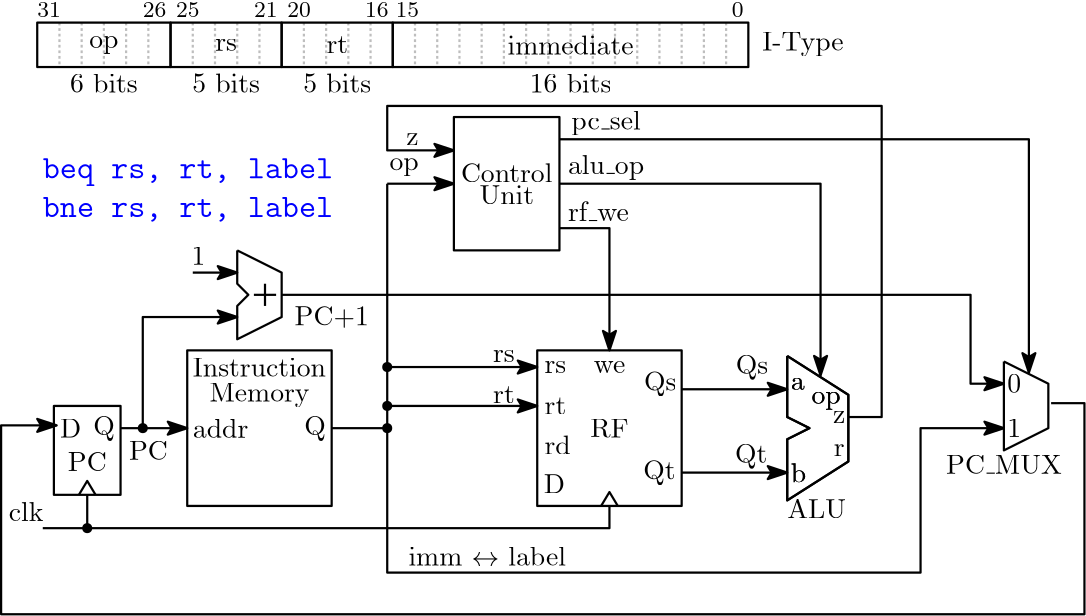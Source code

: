 <?xml version="1.0"?>
<!DOCTYPE ipe SYSTEM "ipe.dtd">
<ipe version="70206" creator="Ipe 7.2.10">
<info created="D:20190917234003" modified="D:20200423154700"/>
<ipestyle name="basic">
<symbol name="arrow/arc(spx)">
<path stroke="sym-stroke" fill="sym-stroke" pen="sym-pen">
0 0 m
-1 0.333 l
-1 -0.333 l
h
</path>
</symbol>
<symbol name="arrow/farc(spx)">
<path stroke="sym-stroke" fill="white" pen="sym-pen">
0 0 m
-1 0.333 l
-1 -0.333 l
h
</path>
</symbol>
<symbol name="arrow/ptarc(spx)">
<path stroke="sym-stroke" fill="sym-stroke" pen="sym-pen">
0 0 m
-1 0.333 l
-0.8 0 l
-1 -0.333 l
h
</path>
</symbol>
<symbol name="arrow/fptarc(spx)">
<path stroke="sym-stroke" fill="white" pen="sym-pen">
0 0 m
-1 0.333 l
-0.8 0 l
-1 -0.333 l
h
</path>
</symbol>
<symbol name="mark/circle(sx)" transformations="translations">
<path fill="sym-stroke">
0.6 0 0 0.6 0 0 e
0.4 0 0 0.4 0 0 e
</path>
</symbol>
<symbol name="mark/disk(sx)" transformations="translations">
<path fill="sym-stroke">
0.6 0 0 0.6 0 0 e
</path>
</symbol>
<symbol name="mark/fdisk(sfx)" transformations="translations">
<group>
<path fill="sym-fill">
0.5 0 0 0.5 0 0 e
</path>
<path fill="sym-stroke" fillrule="eofill">
0.6 0 0 0.6 0 0 e
0.4 0 0 0.4 0 0 e
</path>
</group>
</symbol>
<symbol name="mark/box(sx)" transformations="translations">
<path fill="sym-stroke" fillrule="eofill">
-0.6 -0.6 m
0.6 -0.6 l
0.6 0.6 l
-0.6 0.6 l
h
-0.4 -0.4 m
0.4 -0.4 l
0.4 0.4 l
-0.4 0.4 l
h
</path>
</symbol>
<symbol name="mark/square(sx)" transformations="translations">
<path fill="sym-stroke">
-0.6 -0.6 m
0.6 -0.6 l
0.6 0.6 l
-0.6 0.6 l
h
</path>
</symbol>
<symbol name="mark/fsquare(sfx)" transformations="translations">
<group>
<path fill="sym-fill">
-0.5 -0.5 m
0.5 -0.5 l
0.5 0.5 l
-0.5 0.5 l
h
</path>
<path fill="sym-stroke" fillrule="eofill">
-0.6 -0.6 m
0.6 -0.6 l
0.6 0.6 l
-0.6 0.6 l
h
-0.4 -0.4 m
0.4 -0.4 l
0.4 0.4 l
-0.4 0.4 l
h
</path>
</group>
</symbol>
<symbol name="mark/cross(sx)" transformations="translations">
<group>
<path fill="sym-stroke">
-0.43 -0.57 m
0.57 0.43 l
0.43 0.57 l
-0.57 -0.43 l
h
</path>
<path fill="sym-stroke">
-0.43 0.57 m
0.57 -0.43 l
0.43 -0.57 l
-0.57 0.43 l
h
</path>
</group>
</symbol>
<symbol name="arrow/fnormal(spx)">
<path stroke="sym-stroke" fill="white" pen="sym-pen">
0 0 m
-1 0.333 l
-1 -0.333 l
h
</path>
</symbol>
<symbol name="arrow/pointed(spx)">
<path stroke="sym-stroke" fill="sym-stroke" pen="sym-pen">
0 0 m
-1 0.333 l
-0.8 0 l
-1 -0.333 l
h
</path>
</symbol>
<symbol name="arrow/fpointed(spx)">
<path stroke="sym-stroke" fill="white" pen="sym-pen">
0 0 m
-1 0.333 l
-0.8 0 l
-1 -0.333 l
h
</path>
</symbol>
<symbol name="arrow/linear(spx)">
<path stroke="sym-stroke" pen="sym-pen">
-1 0.333 m
0 0 l
-1 -0.333 l
</path>
</symbol>
<symbol name="arrow/fdouble(spx)">
<path stroke="sym-stroke" fill="white" pen="sym-pen">
0 0 m
-1 0.333 l
-1 -0.333 l
h
-1 0 m
-2 0.333 l
-2 -0.333 l
h
</path>
</symbol>
<symbol name="arrow/double(spx)">
<path stroke="sym-stroke" fill="sym-stroke" pen="sym-pen">
0 0 m
-1 0.333 l
-1 -0.333 l
h
-1 0 m
-2 0.333 l
-2 -0.333 l
h
</path>
</symbol>
<pen name="heavier" value="0.8"/>
<pen name="fat" value="1.2"/>
<pen name="ultrafat" value="2"/>
<symbolsize name="large" value="5"/>
<symbolsize name="small" value="2"/>
<symbolsize name="tiny" value="1.1"/>
<arrowsize name="large" value="10"/>
<arrowsize name="small" value="5"/>
<arrowsize name="tiny" value="3"/>
<color name="red1" value="1 0 0"/>
<color name="red2" value="0.933 0 0"/>
<color name="red3" value="0.804 0 0"/>
<color name="red4" value="0.545 0 0"/>
<color name="green1" value="0 1 0"/>
<color name="green2" value="0 0.933 0"/>
<color name="green3" value="0 0.804 0"/>
<color name="green4" value="0 0.545 0"/>
<color name="green" value="0 1 0"/>
<color name="blue1" value="0 0 1"/>
<color name="blue2" value="0 0 0.933"/>
<color name="blue3" value="0 0 0.804"/>
<color name="blue4" value="0 0 0.545"/>
<color name="yellow" value="1 1 0"/>
<color name="orange" value="1 0.647 0"/>
<color name="gold" value="1 0.843 0"/>
<color name="purple" value="0.627 0.125 0.941"/>
<color name="gray" value="0.745"/>
<color name="brown" value="0.647 0.165 0.165"/>
<color name="navy" value="0 0 0.502"/>
<color name="pink" value="1 0.753 0.796"/>
<color name="seagreen" value="0.18 0.545 0.341"/>
<color name="turquoise" value="0.251 0.878 0.816"/>
<color name="violet" value="0.933 0.51 0.933"/>
<color name="darkblue" value="0 0 0.545"/>
<color name="darkcyan" value="0 0.545 0.545"/>
<color name="darkgray" value="0.663"/>
<color name="darkgreen" value="0 0.392 0"/>
<color name="darkmagenta" value="0.545 0 0.545"/>
<color name="darkorange" value="1 0.549 0"/>
<color name="darkred" value="0.545 0 0"/>
<color name="lightblue" value="0.678 0.847 0.902"/>
<color name="lightcyan" value="0.878 1 1"/>
<color name="lightgray" value="0.827"/>
<color name="lightgreen" value="0.565 0.933 0.565"/>
<color name="lightyellow" value="1 1 0.878"/>
<dashstyle name="dashed1" value="[1] 0"/>
<dashstyle name="dashed2" value="[2] 0"/>
<dashstyle name="dashed3" value="[4] 0"/>
<dashstyle name="dotted1" value="[1 1] 0"/>
<dashstyle name="dotted2" value="[1 2] 0"/>
<dashstyle name="dotted3" value="[1 3] 0"/>
<dashstyle name="dash dotted" value="[4 2 1 2] 0"/>
<dashstyle name="dash dot dotted" value="[4 2 1 2 1 2] 0"/>
<textsize name="large" value="\large"/>
<textsize name="small" value="\small"/>
<textsize name="tiny" value="\tiny"/>
<textsize name="Large" value="\Large"/>
<textsize name="LARGE" value="\LARGE"/>
<textsize name="huge" value="\huge"/>
<textsize name="Huge" value="\Huge"/>
<textsize name="footnote" value="\footnotesize"/>
<textstyle name="center" begin="\begin{center}" end="\end{center}"/>
<textstyle name="itemize" begin="\begin{itemize}" end="\end{itemize}"/>
<textstyle name="item" begin="\begin{itemize}\item{}" end="\end{itemize}"/>
<gridsize name="1 pts" value="1"/>
<gridsize name="2 pts" value="2"/>
<gridsize name="4 pts" value="4"/>
<gridsize name="8 pts (~3 mm)" value="8"/>
<gridsize name="16 pts (~6 mm)" value="16"/>
<gridsize name="32 pts (~12 mm)" value="32"/>
<gridsize name="10 pts (~3.5 mm)" value="10"/>
<gridsize name="20 pts (~7 mm)" value="20"/>
<gridsize name="14 pts (~5 mm)" value="14"/>
<gridsize name="28 pts (~10 mm)" value="28"/>
<gridsize name="56 pts (~20 mm)" value="56"/>
<anglesize name="90 deg" value="90"/>
<anglesize name="60 deg" value="60"/>
<anglesize name="45 deg" value="45"/>
<anglesize name="30 deg" value="30"/>
<anglesize name="22.5 deg" value="22.5"/>
<opacity name="10%" value="0.1"/>
<opacity name="30%" value="0.3"/>
<opacity name="50%" value="0.5"/>
<opacity name="75%" value="0.75"/>
<layout paper="400 234" origin="0 0" frame="400 234"/>
<tiling name="falling" angle="-60" step="4" width="1"/>
<tiling name="rising" angle="30" step="4" width="1"/>
</ipestyle>
<page>
<layer name="alpha"/>
<view layers="alpha" active="alpha"/>
<text layer="alpha" matrix="1 0 0 1 28 -50" transformations="translations" pos="56 126" stroke="black" type="label" width="19.953" height="6.918" depth="0" halign="center" valign="center">addr</text>
<text matrix="1 0 0 1 38 -52" transformations="translations" pos="80 128" stroke="black" type="label" width="7.749" height="6.815" depth="1.93" halign="center" valign="center">Q</text>
<path matrix="1 0 0 1 -110 -464" stroke="black" pen="heavier">
182 568 m
182 512 l
234 512 l
234 568 l
h
</path>
<path matrix="1 0 0 1 0 -44" stroke="black" pen="heavier">
24 128 m
24 96 l
48 96 l
48 128 l
h
</path>
<path matrix="1 0 0 1 0 28" stroke="black" pen="heavier">
33 24 m
36 29 l
39 24 l
</path>
<text matrix="1 0 0 1 14 -44" transformations="translations" pos="16 120" stroke="black" type="label" width="7.61" height="6.808" depth="0" halign="center" valign="center">D</text>
<text matrix="1 0 0 1 20 -56" transformations="translations" pos="16 120" stroke="black" type="label" width="13.975" height="6.808" depth="0" halign="center" valign="center">PC</text>
<text matrix="1 0 0 1 26 -44" transformations="translations" pos="16 120" stroke="black" type="label" width="7.749" height="6.815" depth="1.93" halign="center" valign="center">Q</text>
<text matrix="1 0 0 1 42 -28" transformations="translations" pos="56 126" stroke="black" type="label" width="47.959" height="6.808" depth="0" halign="center" valign="center">Instruction</text>
<text matrix="1 0 0 1 42 -38" transformations="translations" pos="56 126" stroke="black" type="label" width="36.004" height="6.815" depth="1.93" halign="center" valign="center">Memory</text>
<path matrix="1 0 0 1 0 28" stroke="black" pen="heavier">
124 48 m
144 48 l
</path>
<path matrix="1 0 0 1 0 -44" stroke="black" pen="heavier" arrow="pointed/normal">
48 120 m
72 120 l
</path>
<path matrix="1 0 0 1 0 -36" stroke="black" pen="heavier" arrow="pointed/normal">
56 112 m
56 152 l
90 152 l
</path>
<use matrix="1 0 0 1 0 -36" name="mark/disk(sx)" pos="56 112" size="normal" stroke="black"/>
<text matrix="1 0 0 1 108 -4" transformations="translations" pos="16 120" stroke="black" type="label" width="26.705" height="6.808" depth="0.83" halign="center" valign="center">PC+1</text>
<path matrix="0 1 -1 0 250 34" stroke="black" pen="heavier" arrow="pointed/normal">
98 176 m
98 160 l
</path>
<text matrix="1 0 0 1 60 18" transformations="translations" pos="16 120" stroke="black" type="label" width="4.981" height="6.42" depth="0" halign="center" valign="center">1</text>
<text matrix="1 0 0 1 42 -52" transformations="translations" pos="16 120" stroke="black" type="label" width="13.975" height="6.808" depth="0" halign="center" valign="center">PC</text>
<path matrix="1 0 0 1 1 1" stroke="black" pen="heavier" arrow="pointed/normal">
382 84 m
394 84 l
394 8 l
4 8 l
4 76 l
24 76 l
</path>
<text matrix="1 0 0 1 -2 -74" transformations="translations" pos="16 120" stroke="black" type="label" width="12.453" height="6.918" depth="0" halign="center" valign="center">clk</text>
<path matrix="1 0 0 1 0 16" stroke="black" pen="heavier">
36 24 m
36 36 l
</path>
<path matrix="1 0 0 1 -16 44" stroke="black" pen="heavier">
184 144 m
184 96 l
222 96 l
222 144 l
h
</path>
<text matrix="1 0 0 1 94.0505 44" transformations="translations" pos="56 126" stroke="black" type="label" width="10.516" height="4.297" depth="1.93" halign="center" valign="center">op</text>
<text matrix="1 0 0 1 130 -24" transformations="translations" pos="56 126" stroke="black" type="label" width="7.832" height="4.289" depth="0" halign="center" valign="center">rs</text>
<text matrix="1 0 0 1 130 -38" transformations="translations" pos="56 126" stroke="black" type="label" width="7.776" height="6.128" depth="0" halign="center" valign="center">rt</text>
<group matrix="1 0 0 1 0 28">
<path stroke="black" pen="heavier">
90 112 m
90 100 l
94 96 l
90 92 l
90 80 l
106 88 l
106 104 l
90 112 l
</path>
<path matrix="1 0 0 1 28 -28" stroke="black" pen="heavier">
72 128 m
72 120 l
</path>
<path matrix="1 0 0 1 26 -28" stroke="black" pen="heavier">
70 124 m
78 124 l
</path>
</group>
<use matrix="1 0 0 1 0 24" name="mark/disk(sx)" pos="36 16" size="normal" stroke="black"/>
<path matrix="1 0 0 1 0 28" stroke="black" pen="heavier" arrow="pointed/normal">
144 70 m
198 70 l
</path>
<path matrix="1 0 0 1 0 28" stroke="black" pen="heavier" arrow="pointed/normal">
144 56 m
198 56 l
</path>
<path stroke="black" pen="heavier">
144 76 m
144 164 l
</path>
<path matrix="1 0 0 1 16 -464" stroke="black" pen="heavier">
182 568 m
182 512 l
234 512 l
234 568 l
h
</path>
<text matrix="1 0 0 1 168 -50" transformations="translations" pos="56 126" stroke="black" type="label" width="13.837" height="6.808" depth="0" halign="center" valign="center">RF</text>
<text matrix="1 0 0 1 148.555 -28" transformations="translations" pos="56 126" stroke="black" type="label" width="7.832" height="4.289" depth="0" halign="center" valign="center">rs</text>
<text matrix="1 0 0 1 148.528 -42" transformations="translations" pos="56 126" stroke="black" type="label" width="7.776" height="6.128" depth="0" halign="center" valign="center">rt</text>
<text matrix="1 0 0 1 186.277 -34" transformations="translations" pos="56 126" stroke="black" type="label" width="11.678" height="6.815" depth="1.93" halign="center" valign="center">Qs</text>
<text matrix="1 0 0 1 186 -66" transformations="translations" pos="56 126" stroke="black" type="label" width="11.623" height="6.815" depth="1.93" halign="center" valign="center">Qt</text>
<text matrix="1 0 0 1 148.132 -70" transformations="translations" pos="56 126" stroke="black" type="label" width="7.61" height="6.808" depth="0" halign="center" valign="center">D</text>
<text matrix="1 0 0 1 149.358 -56" transformations="translations" pos="56 126" stroke="black" type="label" width="9.437" height="6.918" depth="0" halign="center" valign="center">rd</text>
<path matrix="1 0 0 1 20 28" stroke="black" pen="heavier">
201 20 m
204 25 l
207 20 l
</path>
<path matrix="1 0 0 1 0 16" stroke="black" pen="heavier">
20 24 m
224 24 l
224 32 l
</path>
<path matrix="1 0 0 1 0 14" stroke="black" pen="heavier" arrow="pointed/normal">
144 150 m
168 150 l
</path>
<text matrix="1 0 0 1 168 -28" transformations="translations" pos="56 126" stroke="black" type="label" width="11.346" height="4.289" depth="0" halign="center" valign="center">we</text>
<path matrix="1 0 0 1 42 28" stroke="black" pen="heavier">
246 74 m
246 52 l
254 48 l
246 44 l
246 22 l
268 36 l
268 60 l
246 74 l
</path>
<text matrix="1 0 0 1 246 -40" transformations="translations" pos="56 126" stroke="black" type="label" width="10.516" height="4.297" depth="1.93" halign="center" valign="center">op</text>
<text matrix="1 0 0 1 235.723 -34" transformations="translations" pos="56 126" stroke="black" type="label" width="4.981" height="4.289" depth="0" halign="center" valign="center">a</text>
<text matrix="1 0 0 1 236 -66" transformations="translations" pos="56 126" stroke="black" type="label" width="5.535" height="6.918" depth="0" halign="center" valign="center">b</text>
<text matrix="1 0 0 1 250.723 -58" transformations="translations" pos="56 126" stroke="black" type="label" width="3.902" height="4.289" depth="0" halign="center" valign="center">r</text>
<path stroke="black" pen="heavier" arrow="pointed/normal">
250 90 m
288 90 l
</path>
<text matrix="1 0 0 1 166.754 44" transformations="translations" pos="56 126" stroke="black" type="label" width="27.386" height="6.926" depth="1.93" halign="center" valign="center">alu\_op</text>
<text matrix="1 0 0 1 164 28" transformations="translations" pos="56 126" stroke="black" type="label" width="21.879" height="6.918" depth="0" halign="center" valign="center">rf\_we</text>
<group matrix="1 0 0 1 -16 49.9725">
<text matrix="1 0 0 1 147 -8" transformations="translations" pos="56 126" stroke="black" type="label" width="32.96" height="6.918" depth="0" halign="center" valign="center">Control</text>
<text matrix="1 0 0 1 147 -16" transformations="translations" pos="56 126" stroke="black" type="label" width="19.649" height="6.808" depth="0" halign="center" valign="center">Unit</text>
</group>
<path stroke="black" pen="heavier" arrow="pointed/normal">
206 164 m
300 164 l
300 95 l
</path>
<path matrix="1 0 0 1 0 28" stroke="black" pen="heavier" arrow="pointed/normal">
206 120 m
224 120 l
224 76 l
</path>
<use matrix="1 0 0 1 0 28" name="mark/disk(sx)" pos="144 70" size="normal" stroke="black"/>
<use matrix="1 0 0 1 0 28" name="mark/disk(sx)" pos="144 56" size="normal" stroke="black"/>
<text matrix="1 0 0 1 4 14" transformations="translations" pos="16 152" stroke="blue1" type="label" width="104.583" height="7.303" depth="2.66" valign="baseline" size="large">\texttt{beq rs, rt, label}</text>
<group matrix="1 0 0 1 -2 42">
<path matrix="1 0 0 1 12 156" stroke="gray" dash="dashed1" pen="heavier">
16 24 m
16 8 l
</path>
<text matrix="1 0 0 1 47 5.93" transformations="translations" pos="234 164" stroke="black" type="label" width="29.334" height="6.815" depth="1.93" valign="baseline">I-Type</text>
<text matrix="1 0 0 1 -87.888 68.936" transformations="translations" pos="212 100" stroke="black" type="label" width="7.776" height="6.128" depth="0" valign="baseline">rt</text>
<text matrix="1 0 0 1 -116.916 83.8555" transformations="translations" pos="201 86" stroke="black" type="label" width="7.832" height="4.289" depth="0" valign="baseline">rs</text>
<text matrix="1 0 0 1 -72.258 63.8165" transformations="translations" pos="111 107" stroke="black" type="label" width="10.516" height="4.297" depth="1.93" valign="baseline">op</text>
<text matrix="1 0 0 1 -40 27" transformations="translations" pos="60 155" stroke="black" type="label" width="8.468" height="5.136" depth="0" valign="baseline" size="footnote">31</text>
<text matrix="1 0 0 1 -28 38" transformations="translations" pos="86 144" stroke="black" type="label" width="8.468" height="5.136" depth="0" valign="baseline" size="footnote">26</text>
<text matrix="1 0 0 1 -252 56" transformations="translations" pos="322 126" stroke="black" type="label" width="8.468" height="5.136" depth="0" valign="baseline" size="footnote">25</text>
<text matrix="1 0 0 1 -266 61" transformations="translations" pos="364 121" stroke="black" type="label" width="8.468" height="5.136" depth="0" valign="baseline" size="footnote">21</text>
<text matrix="1 0 0 1 -56 39" transformations="translations" pos="166 143" stroke="black" type="label" width="8.468" height="5.136" depth="0" valign="baseline" size="footnote">20</text>
<text matrix="1 0 0 1 -54 39" transformations="translations" pos="192 143" stroke="black" type="label" width="8.468" height="5.136" depth="0" valign="baseline" size="footnote">16</text>
<text matrix="1 0 0 1 -78 44" transformations="translations" pos="348 138" stroke="black" type="label" width="4.234" height="5.136" depth="0" valign="baseline" size="footnote">0</text>
<text matrix="1 0 0 1 -184 43" transformations="translations" pos="333 139" stroke="black" type="label" width="8.468" height="5.136" depth="0" valign="baseline" size="footnote">15</text>
<path matrix="1 0 0 1 20 156" stroke="gray" dash="dashed1" pen="heavier">
16 24 m
16 8 l
</path>
<path matrix="1 0 0 1 28 156" stroke="gray" dash="dashed1" pen="heavier">
16 24 m
16 8 l
</path>
<path matrix="1 0 0 1 36 156" stroke="gray" dash="dashed1" pen="heavier">
16 24 m
16 8 l
</path>
<path matrix="1 0 0 1 44 156" stroke="gray" dash="dashed1" pen="heavier">
16 24 m
16 8 l
</path>
<path matrix="1 0 0 1 60 156" stroke="gray" dash="dashed1" pen="heavier">
16 24 m
16 8 l
</path>
<path matrix="1 0 0 1 68 156" stroke="gray" dash="dashed1" pen="heavier">
16 24 m
16 8 l
</path>
<path matrix="1 0 0 1 76 156" stroke="gray" dash="dashed1" pen="heavier">
16 24 m
16 8 l
</path>
<path matrix="1 0 0 1 84 156" stroke="gray" dash="dashed1" pen="heavier">
16 24 m
16 8 l
</path>
<path matrix="1 0 0 1 100 156" stroke="gray" dash="dashed1" pen="heavier">
16 24 m
16 8 l
</path>
<path matrix="1 0 0 1 108 156" stroke="gray" dash="dashed1" pen="heavier">
16 24 m
16 8 l
</path>
<path matrix="1 0 0 1 116 156" stroke="gray" dash="dashed1" pen="heavier">
16 24 m
16 8 l
</path>
<path matrix="1 0 0 1 124 156" stroke="gray" dash="dashed1" pen="heavier">
16 24 m
16 8 l
</path>
<path matrix="1 0 0 1 140 156" stroke="gray" dash="dashed1" pen="heavier">
16 24 m
16 8 l
</path>
<path matrix="1 0 0 1 148 156" stroke="gray" dash="dashed1" pen="heavier">
16 24 m
16 8 l
</path>
<path matrix="1 0 0 1 156 156" stroke="gray" dash="dashed1" pen="heavier">
16 24 m
16 8 l
</path>
<path matrix="1 0 0 1 164 156" stroke="gray" dash="dashed1" pen="heavier">
16 24 m
16 8 l
</path>
<path matrix="1 0 0 1 180 156" stroke="gray" dash="dashed1" pen="heavier">
16 24 m
16 8 l
</path>
<path matrix="1 0 0 1 188 156" stroke="gray" dash="dashed1" pen="heavier">
16 24 m
16 8 l
</path>
<path matrix="1 0 0 1 196 156" stroke="gray" dash="dashed1" pen="heavier">
16 24 m
16 8 l
</path>
<path matrix="1 0 0 1 204 156" stroke="gray" dash="dashed1" pen="heavier">
16 24 m
16 8 l
</path>
<path matrix="1 0 0 1 220 156" stroke="gray" dash="dashed1" pen="heavier">
16 24 m
16 8 l
</path>
<path matrix="1 0 0 1 228 156" stroke="gray" dash="dashed1" pen="heavier">
16 24 m
16 8 l
</path>
<path matrix="1 0 0 1 236 156" stroke="gray" dash="dashed1" pen="heavier">
16 24 m
16 8 l
</path>
<path matrix="1 0 0 1 244 156" stroke="gray" dash="dashed1" pen="heavier">
16 24 m
16 8 l
</path>
<path matrix="1 0 0 1 252 156" stroke="gray" dash="dashed1" pen="heavier">
16 24 m
16 8 l
</path>
<path matrix="1 0 0 1 -60 60" stroke="black" pen="heavier">
128 120 m
128 104 l
168 104 l
168 120 l
h
</path>
<path matrix="1 0 0 1 -52 60" stroke="black" pen="heavier">
160 120 m
160 104 l
200 104 l
200 120 l
h
</path>
<path matrix="1 0 0 1 12 156" stroke="black" pen="heavier">
8 24 m
8 8 l
56 8 l
56 24 l
h
</path>
<path matrix="1 0 0 1 172 156" stroke="gray" dash="dashed1" pen="heavier">
16 24 m
16 8 l
</path>
<path matrix="1 0 0 1 212 156" stroke="gray" dash="dashed1" pen="heavier">
16 24 m
16 8 l
</path>
<path matrix="1 0 0 1 12 126" stroke="black" pen="heavier">
136 54 m
136 38 l
264 38 l
264 54 l
h
</path>
<text matrix="1 0 0 1 -145.692 32.541" transformations="translations" pos="335 136" stroke="black" type="label" width="45.385" height="6.918" depth="0" valign="baseline">immediate</text>
<text matrix="1 0 0 1 -79.2045 47.817" transformations="translations" pos="111 107" stroke="black" type="label" width="24.409" height="6.918" depth="0" valign="baseline">6 bits</text>
<text matrix="1 0 0 1 -35.2045 47.817" transformations="translations" pos="111 107" stroke="black" type="label" width="24.409" height="6.918" depth="0" valign="baseline">5 bits</text>
<text matrix="1 0 0 1 4.7955 47.817" transformations="translations" pos="111 107" stroke="black" type="label" width="24.409" height="6.918" depth="0" valign="baseline">5 bits</text>
<text matrix="1 0 0 1 86.305 47.817" transformations="translations" pos="111 107" stroke="black" type="label" width="29.39" height="6.918" depth="0" valign="baseline">16 bits</text>
</group>
<text matrix="1 0 0 1 124 -96" transformations="translations" pos="56 126" stroke="black" type="label" width="56.732" height="6.918" depth="0" halign="center" valign="center">imm $\leftrightarrow$ label</text>
<path matrix="1 0 0 1 42 28" stroke="black" pen="heavier">
246 74 m
246 52 l
254 48 l
246 44 l
246 22 l
268 36 l
268 60 l
246 74 l
</path>
<text matrix="1 0 0 1 246 -40" transformations="translations" pos="56 126" stroke="black" type="label" width="10.516" height="4.297" depth="1.93" halign="center" valign="center">op</text>
<text matrix="1 0 0 1 235.723 -34" transformations="translations" pos="56 126" stroke="black" type="label" width="4.981" height="4.289" depth="0" halign="center" valign="center">a</text>
<text matrix="1 0 0 1 236 -66" transformations="translations" pos="56 126" stroke="black" type="label" width="5.535" height="6.918" depth="0" halign="center" valign="center">b</text>
<path stroke="black" pen="heavier" arrow="pointed/normal">
250 60 m
288 60 l
</path>
<text matrix="1 0 0 1 4 0" transformations="translations" pos="16 152" stroke="blue1" type="label" width="110.735" height="7.306" depth="1.66" valign="baseline" size="large">\texttt{bne rs, rt, label }</text>
<path stroke="black" pen="heavier" arrow="pointed/normal">
206 180 m
375 180 l
375 96 l
</path>
<text matrix="1 0 0 1 166.754 60" transformations="translations" pos="56 126" stroke="black" type="label" width="24.951" height="6.926" depth="1.93" halign="center" valign="center">pc\_sel</text>
<text matrix="1 0 0 1 250.723 -46" transformations="translations" pos="56 126" stroke="black" type="label" width="4.428" height="4.289" depth="0" halign="center" valign="center">z</text>
<path stroke="black" pen="heavier" arrow="pointed/normal">
310 80 m
322 80 l
322 192 l
144 192 l
144 176 l
168 176 l
</path>
<text matrix="1 0 0 1 97.0945 54" transformations="translations" pos="56 126" stroke="black" type="label" width="4.428" height="4.289" depth="0" halign="center" valign="center">z</text>
<path stroke="black" pen="heavier" arrow="pointed/normal">
144 76 m
144 24 l
336 24 l
336 76 l
366 76 l
</path>
<path stroke="black" pen="heavier" arrow="pointed/normal">
106 124 m
354 124 l
354 92 l
366 92 l
</path>
<path matrix="1 0 0 1 206 -700" stroke="black" pen="heavier">
160 800 m
160 768 l
176 776 l
176 792 l
160 800 l
</path>
<text matrix="1 0 0 1 313.723 -34" transformations="translations" pos="56 126" stroke="black" type="label" width="4.981" height="6.42" depth="0" halign="center" valign="center">0</text>
<text matrix="1 0 0 1 313.723 -50" transformations="translations" pos="56 126" stroke="black" type="label" width="4.981" height="6.42" depth="0" halign="center" valign="center">1</text>
<use name="mark/disk(sx)" pos="144 76" size="normal" stroke="black"/>
<text matrix="1 0 0 1 219.277 -28" transformations="translations" pos="56 126" stroke="black" type="label" width="11.678" height="6.815" depth="1.93" halign="center" valign="center">Qs</text>
<text matrix="1 0 0 1 219 -60" transformations="translations" pos="56 126" stroke="black" type="label" width="11.623" height="6.815" depth="1.93" halign="center" valign="center">Qt</text>
<text matrix="1 0 0 1 310 -63" transformations="translations" pos="56 126" stroke="black" type="label" width="41.638" height="6.808" depth="0" halign="center" valign="center">PC\_MUX</text>
<text matrix="1 0 0 1 242.586 -79" transformations="translations" pos="56 126" stroke="black" type="label" width="21.171" height="6.808" depth="0" halign="center" valign="center">ALU</text>
</page>
</ipe>
